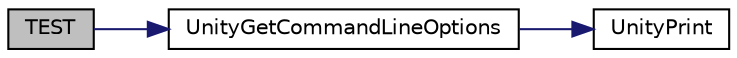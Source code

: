 digraph "TEST"
{
 // LATEX_PDF_SIZE
  edge [fontname="Helvetica",fontsize="10",labelfontname="Helvetica",labelfontsize="10"];
  node [fontname="Helvetica",fontsize="10",shape=record];
  rankdir="LR";
  Node1 [label="TEST",height=0.2,width=0.4,color="black", fillcolor="grey75", style="filled", fontcolor="black",tooltip=" "];
  Node1 -> Node2 [color="midnightblue",fontsize="10",style="solid",fontname="Helvetica"];
  Node2 [label="UnityGetCommandLineOptions",height=0.2,width=0.4,color="black", fillcolor="white", style="filled",URL="$da/dec/a00080.html#a898356b51b63100ec321e05d2e5f2d55",tooltip=" "];
  Node2 -> Node3 [color="midnightblue",fontsize="10",style="solid",fontname="Helvetica"];
  Node3 [label="UnityPrint",height=0.2,width=0.4,color="black", fillcolor="white", style="filled",URL="$df/dc8/a00122.html#accff2eb4cfd0273e8ad62c37639d3e3c",tooltip=" "];
}
